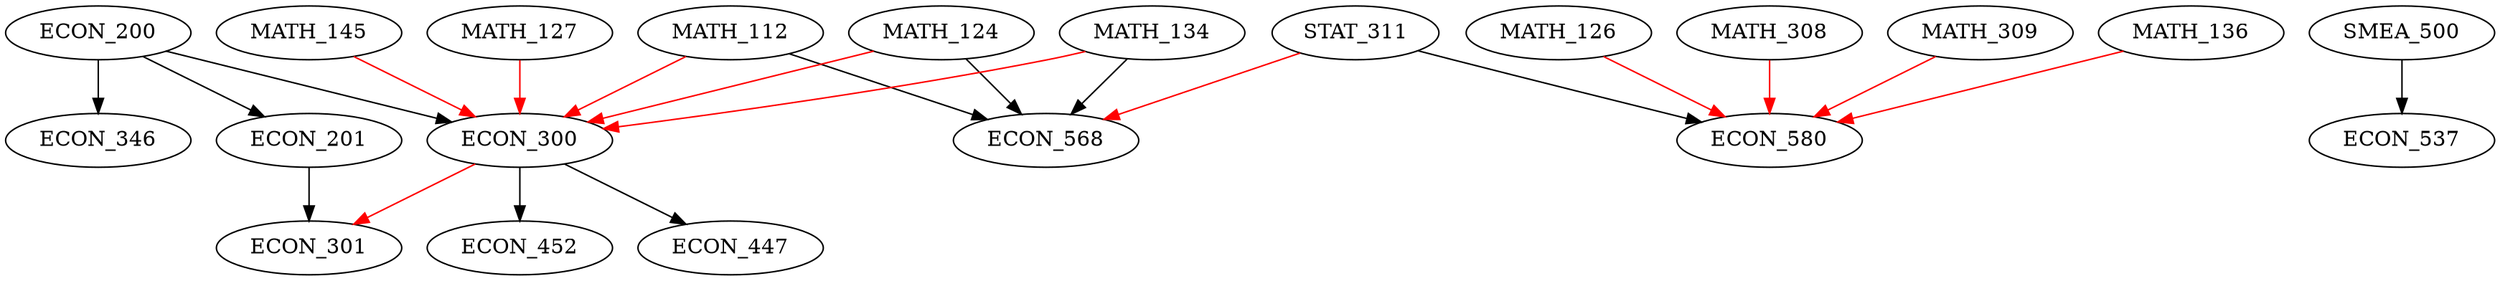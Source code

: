 digraph G {
    edge [color=black];
    ECON_200 -> ECON_201;
    edge [color=black];
    ECON_200 -> ECON_300;
    edge [color=red];
    MATH_112 -> ECON_300;
    MATH_124 -> ECON_300;
    MATH_127 -> ECON_300;
    MATH_134 -> ECON_300;
    MATH_145 -> ECON_300;
    edge [color=black];
    ECON_201 -> ECON_301;
    edge [color=red];
    ECON_300 -> ECON_301;
    edge [color=black];
    ECON_200 -> ECON_346;
    edge [color=black];
    ECON_300 -> ECON_447;
    edge [color=black];
    ECON_300 -> ECON_452;
    edge [color=black];
    SMEA_500 -> ECON_537;
    edge [color=black];
    MATH_112 -> ECON_568;
    MATH_124 -> ECON_568;
    MATH_134 -> ECON_568;
    edge [color=red];
    STAT_311 -> ECON_568;
    edge [color=black];
    STAT_311 -> ECON_580;
    edge [color=red];
    MATH_136 -> ECON_580;
    MATH_126 -> ECON_580;
    MATH_308 -> ECON_580;
    MATH_309 -> ECON_580;
}

